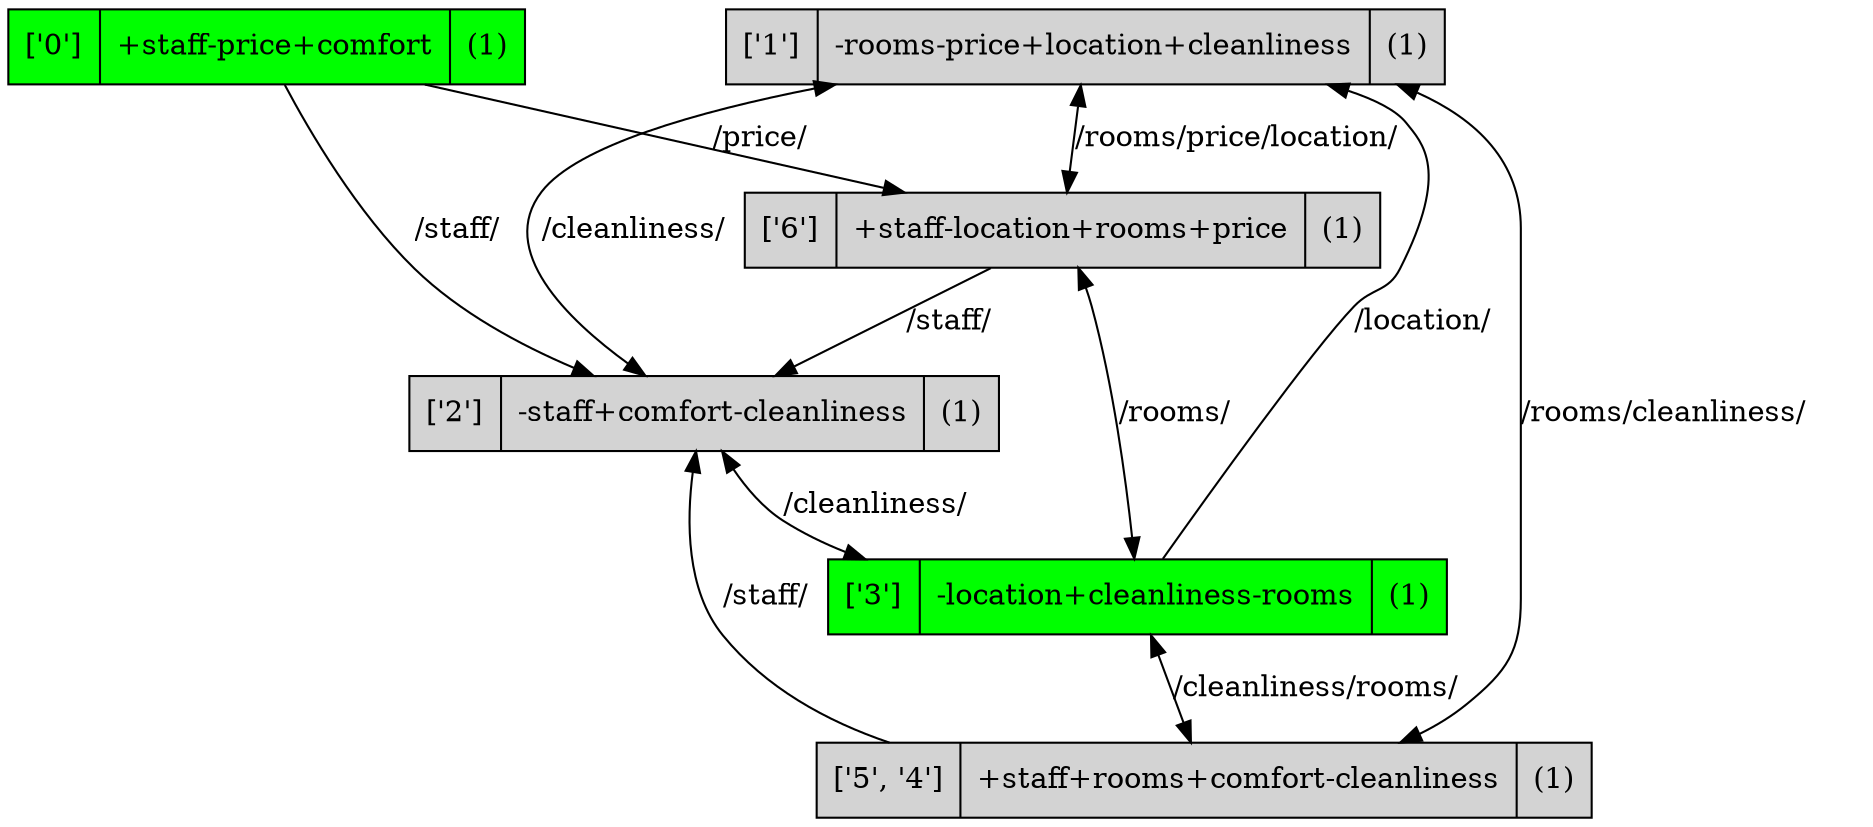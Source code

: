 strict digraph G {
"['1']" [shape=record, style=filled, fillcolor=lightgray, label="['1'] | -rooms-price+location+cleanliness| (1)"];
"['3']" [shape=record, style=filled, fillcolor=green, label="['3'] | -location+cleanliness-rooms| (1)"];
"['6']" [style=filled, shape=record, fillcolor=lightgray, label="['6'] | +staff-location+rooms+price| (1)"];
"['0']" [shape=record, label="['0'] | +staff-price+comfort| (1)", style=filled, fillcolor=green];
"['2']" [shape=record, style=filled, fillcolor=lightgray, label="['2'] | -staff+comfort-cleanliness| (1)"];
"['5', '4']" [style=filled, shape=record, fillcolor=lightgray, label="['5', '4'] | +staff+rooms+comfort-cleanliness| (1)"];
"['1']" -> "['6']"  [dir=both, label="/rooms/price/location/"];
"['1']" -> "['5', '4']"  [dir=both, label="/rooms/cleanliness/"];
"['1']" -> "['2']"  [dir=both, label="/cleanliness/"];
"['3']" -> "['6']"  [dir=both, label="/rooms/"];
"['3']" -> "['1']"  [label="/location/"];
"['3']" -> "['5', '4']"  [dir=both, label="/cleanliness/rooms/"];
"['3']" -> "['2']"  [color=transparent];
"['6']" -> "['1']"  [color=transparent];
"['6']" -> "['3']"  [color=transparent];
"['6']" -> "['2']"  [label="/staff/"];
"['0']" -> "['6']"  [label="/price/"];
"['0']" -> "['2']"  [label="/staff/"];
"['2']" -> "['1']"  [color=transparent];
"['2']" -> "['3']"  [dir=both, label="/cleanliness/"];
"['5', '4']" -> "['1']"  [color=transparent];
"['5', '4']" -> "['3']"  [color=transparent];
"['5', '4']" -> "['2']"  [label="/staff/"];
}

